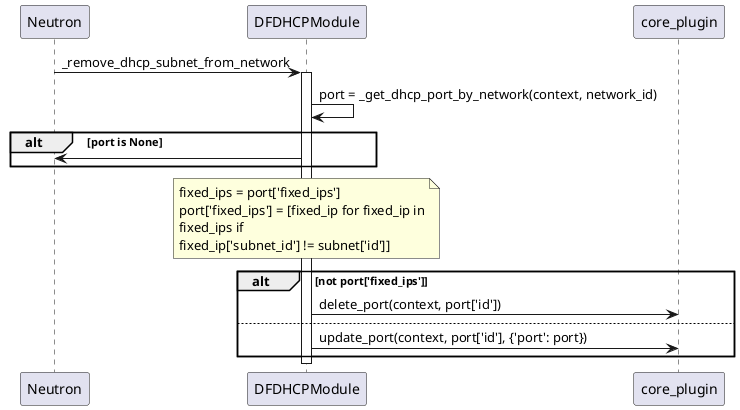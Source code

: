 @startuml delete dhcp port
Neutron->DFDHCPModule:_remove_dhcp_subnet_from_network
activate DFDHCPModule
DFDHCPModule->DFDHCPModule:port = _get_dhcp_port_by_network(context, network_id)
alt port is None
    DFDHCPModule->Neutron
end

note over DFDHCPModule
    fixed_ips = port['fixed_ips']
    port['fixed_ips'] = [fixed_ip for fixed_ip in
    fixed_ips if
    fixed_ip['subnet_id'] != subnet['id']]
end note
alt not port['fixed_ips']
    ' No subnet that enabled DHCP on the port any more
    DFDHCPModule->core_plugin:delete_port(context, port['id'])
else
    DFDHCPModule->core_plugin:update_port(context, port['id'], {'port': port})
end
deactivate
@enduml
